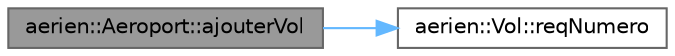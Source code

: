 digraph "aerien::Aeroport::ajouterVol"
{
 // LATEX_PDF_SIZE
  bgcolor="transparent";
  edge [fontname=Helvetica,fontsize=10,labelfontname=Helvetica,labelfontsize=10];
  node [fontname=Helvetica,fontsize=10,shape=box,height=0.2,width=0.4];
  rankdir="LR";
  Node1 [id="Node000001",label="aerien::Aeroport::ajouterVol",height=0.2,width=0.4,color="gray40", fillcolor="grey60", style="filled", fontcolor="black",tooltip="Ajoute un vol à la liste des vols de l'aéroport."];
  Node1 -> Node2 [id="edge1_Node000001_Node000002",color="steelblue1",style="solid",tooltip=" "];
  Node2 [id="Node000002",label="aerien::Vol::reqNumero",height=0.2,width=0.4,color="grey40", fillcolor="white", style="filled",URL="$classaerien_1_1_vol.html#a2fcdea4470c8deb53118f3ae291b73e1",tooltip="Retourne le numéro du vol."];
}
